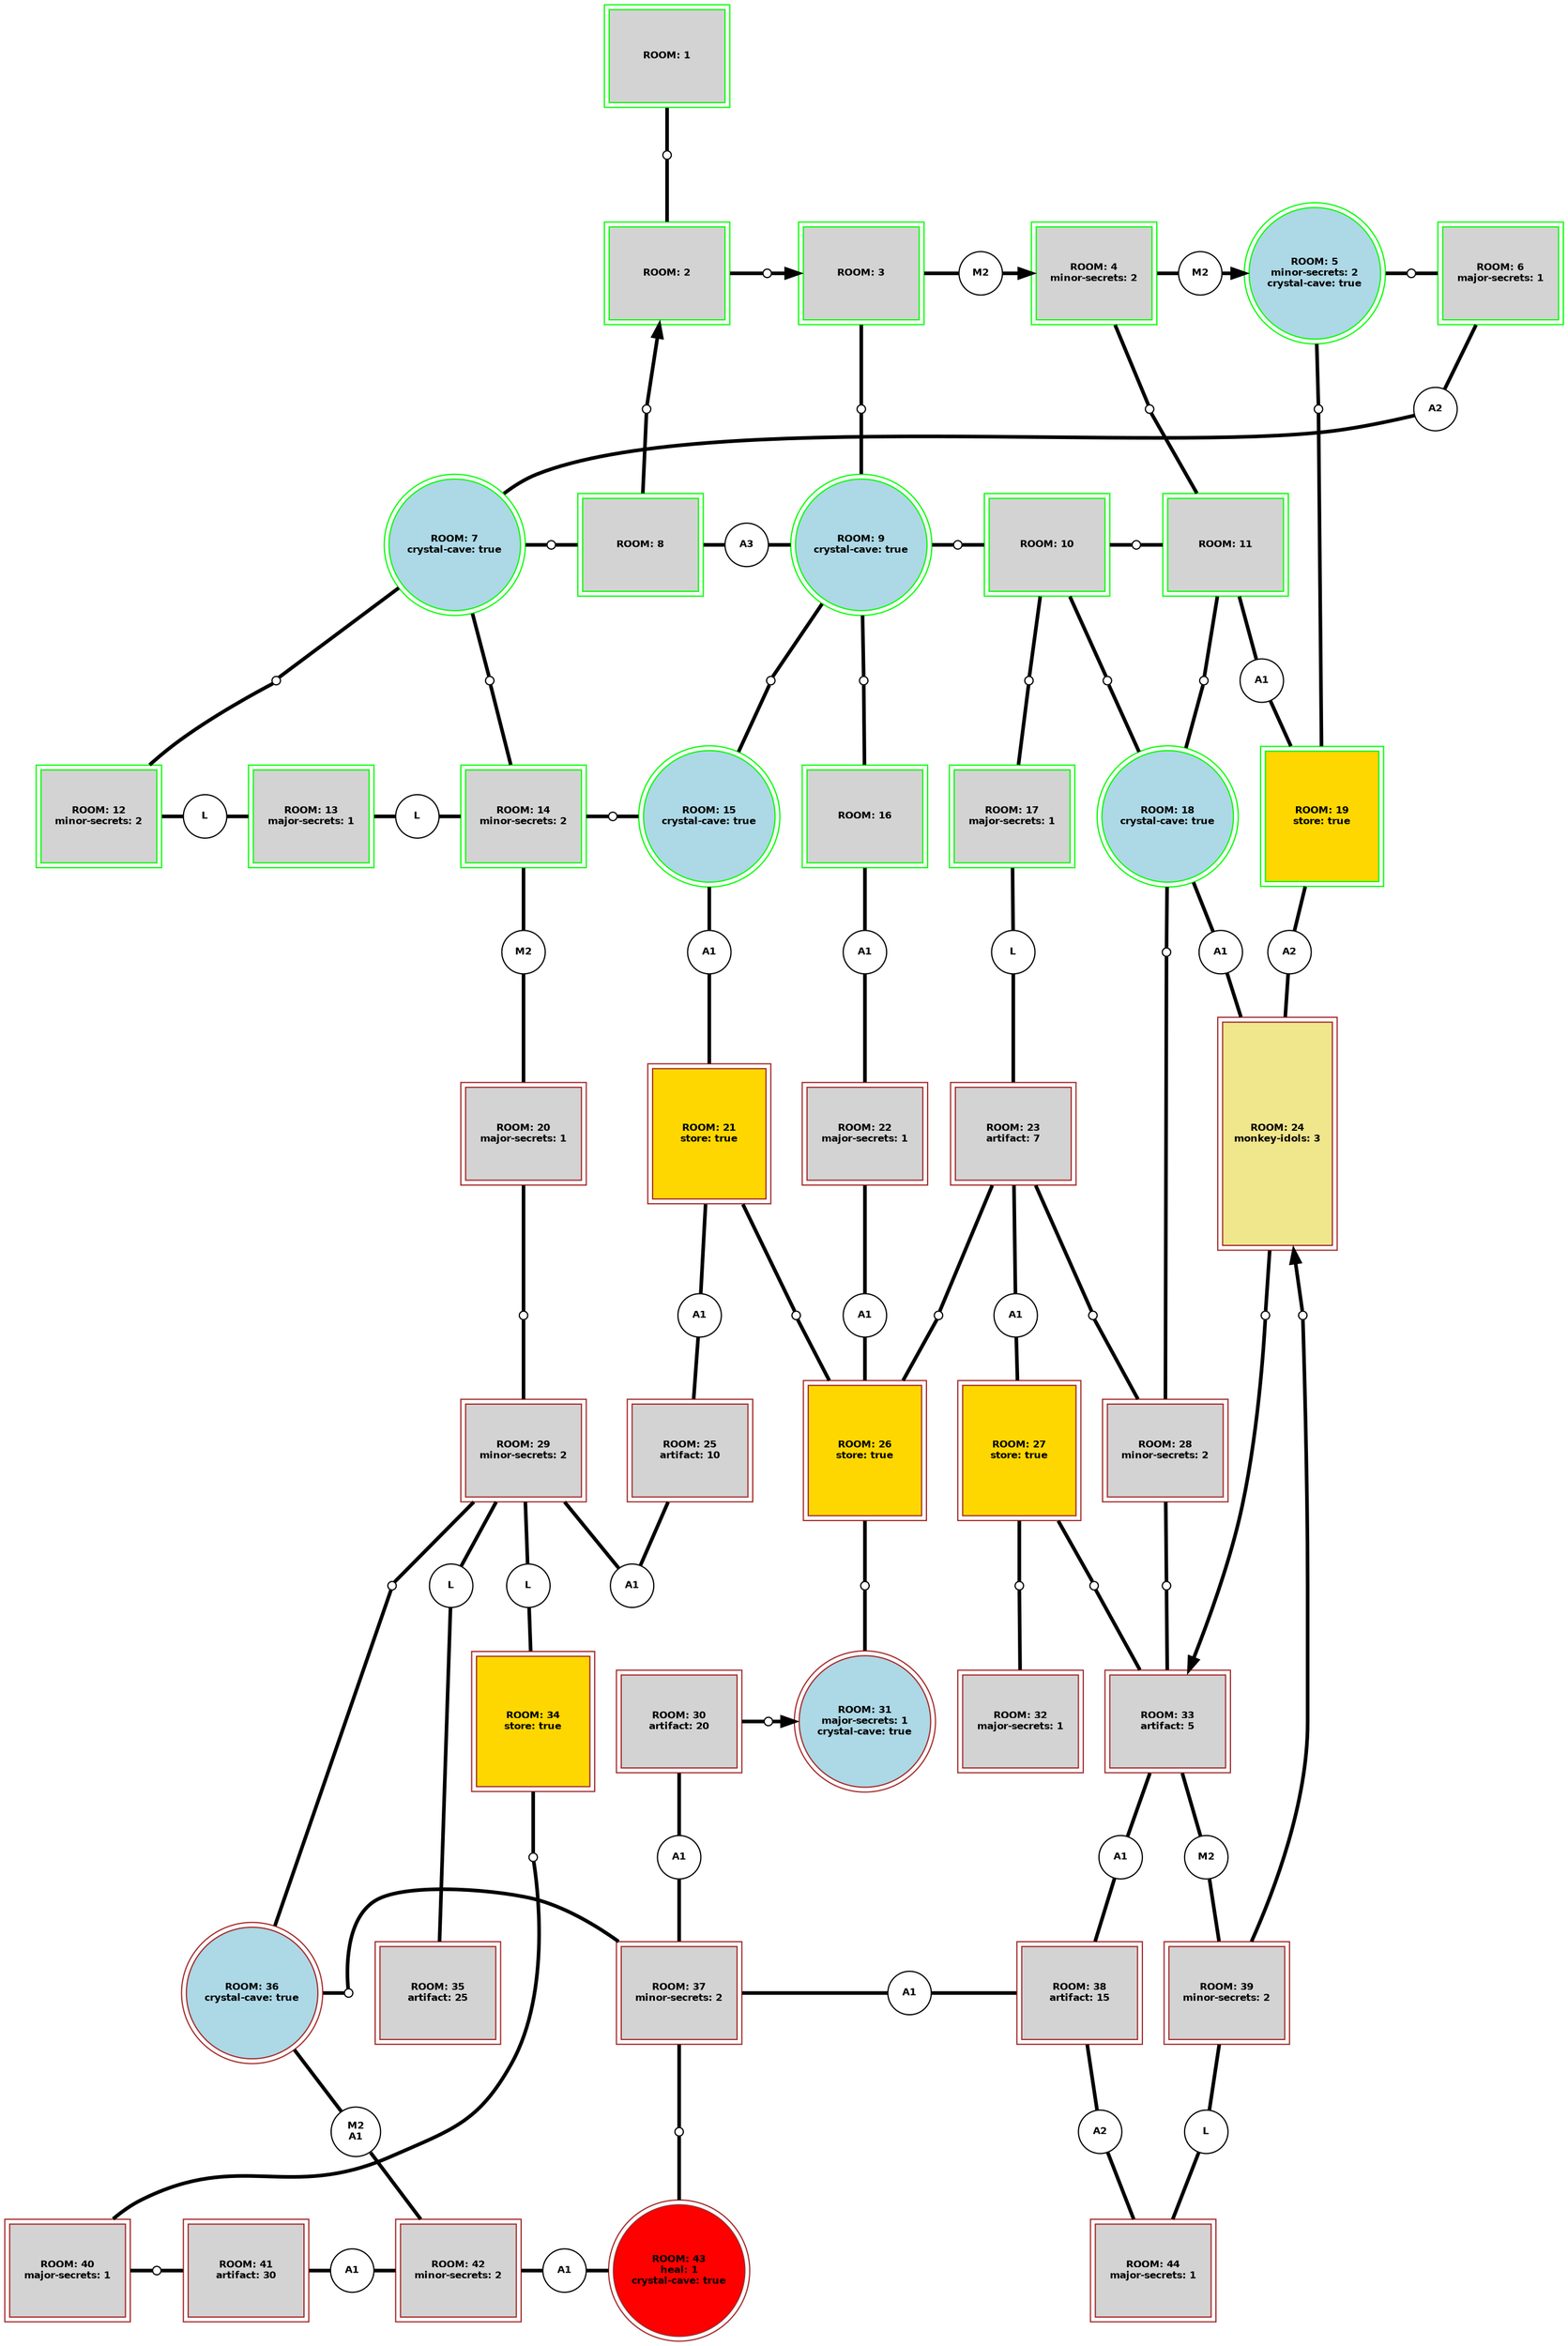 digraph G {
	graph [bb="0,0,1222,1864",
		bgcolor=white,
		overlap=false,
		resolution=160
	];
	node [label="\N"];
	{
		graph [rank=same];
		1	[color=green,
			fillcolor=lightgrey,
			fontcolor=black,
			fontname="Helvetica-Bold",
			fontsize=8.0,
			height=1.0694,
			image=none,
			imagescale=true,
			label="ROOM: 1",
			peripheries=2,
			pos="518,1825.5",
			shape=box,
			style=filled,
			width=1.3333];
	}
	{
		graph [rank=same];
		"1-2"	[color=black,
			fillcolor=white,
			fontcolor=black,
			fontname="Helvetica-Bold",
			fontsize=8.0,
			height=0.097222,
			label="",
			pos="518,1747.5",
			shape=circle,
			style=filled,
			width=0.097222];
	}
	{
		graph [rank=same];
		2	[color=green,
			fillcolor=lightgrey,
			fontcolor=black,
			fontname="Helvetica-Bold",
			fontsize=8.0,
			height=1.0694,
			image=none,
			imagescale=true,
			label="ROOM: 2",
			peripheries=2,
			pos="518,1653.5",
			shape=box,
			style=filled,
			width=1.3333];
		"2-3"	[color=black,
			fillcolor=white,
			fontcolor=black,
			fontname="Helvetica-Bold",
			fontsize=8.0,
			height=0.097222,
			label="",
			pos="597,1653.5",
			shape=circle,
			style=filled,
			width=0.097222];
		3	[color=green,
			fillcolor=lightgrey,
			fontcolor=black,
			fontname="Helvetica-Bold",
			fontsize=8.0,
			height=1.0694,
			image=none,
			imagescale=true,
			label="ROOM: 3",
			peripheries=2,
			pos="671,1653.5",
			shape=box,
			style=filled,
			width=1.3333];
		"3-4"	[color=black,
			fillcolor=white,
			fontcolor=black,
			fontname="Helvetica-Bold",
			fontsize=8.0,
			height=0.5,
			label=M2,
			pos="764,1653.5",
			shape=circle,
			style=filled,
			width=0.5];
		4	[color=green,
			fillcolor=lightgrey,
			fontcolor=black,
			fontname="Helvetica-Bold",
			fontsize=8.0,
			height=1.0694,
			image=none,
			imagescale=true,
			label="ROOM: 4\nminor-secrets: 2",
			peripheries=2,
			pos="853,1653.5",
			shape=box,
			style=filled,
			width=1.3333];
		"4-5"	[color=black,
			fillcolor=white,
			fontcolor=black,
			fontname="Helvetica-Bold",
			fontsize=8.0,
			height=0.5,
			label=M2,
			pos="937,1653.5",
			shape=circle,
			style=filled,
			width=0.5];
		5	[color=green,
			fillcolor=lightblue,
			fontcolor=black,
			fontname="Helvetica-Bold",
			fontsize=8.0,
			height=1.5139,
			image=none,
			imagescale=true,
			label="ROOM: 5\nminor-secrets: 2\ncrystal-cave: true",
			peripheries=2,
			pos="1028,1653.5",
			shape=circle,
			style=filled,
			width=1.5139];
		"5-6"	[color=black,
			fillcolor=white,
			fontcolor=black,
			fontname="Helvetica-Bold",
			fontsize=8.0,
			height=0.097222,
			label="",
			pos="1104,1653.5",
			shape=circle,
			style=filled,
			width=0.097222];
		6	[color=green,
			fillcolor=lightgrey,
			fontcolor=black,
			fontname="Helvetica-Bold",
			fontsize=8.0,
			height=1.0694,
			image=none,
			imagescale=true,
			label="ROOM: 6\nmajor-secrets: 1",
			peripheries=2,
			pos="1174,1653.5",
			shape=box,
			style=filled,
			width=1.3333];
	}
	{
		graph [rank=same];
		"8-2"	[color=black,
			fillcolor=white,
			fontcolor=black,
			fontname="Helvetica-Bold",
			fontsize=8.0,
			height=0.097222,
			label="",
			pos="501,1545",
			shape=circle,
			style=filled,
			width=0.097222];
		"3-9"	[color=black,
			fillcolor=white,
			fontcolor=black,
			fontname="Helvetica-Bold",
			fontsize=8.0,
			height=0.097222,
			label="",
			pos="671,1545",
			shape=circle,
			style=filled,
			width=0.097222];
		"4-11"	[color=black,
			fillcolor=white,
			fontcolor=black,
			fontname="Helvetica-Bold",
			fontsize=8.0,
			height=0.097222,
			label="",
			pos="898,1545",
			shape=circle,
			style=filled,
			width=0.097222];
		"5-19"	[color=black,
			fillcolor=white,
			fontcolor=black,
			fontname="Helvetica-Bold",
			fontsize=8.0,
			height=0.097222,
			label="",
			pos="1030,1545",
			shape=circle,
			style=filled,
			width=0.097222];
		"6-7"	[color=black,
			fillcolor=white,
			fontcolor=black,
			fontname="Helvetica-Bold",
			fontsize=8.0,
			height=0.5,
			label=A2,
			pos="1123,1545",
			shape=circle,
			style=filled,
			width=0.5];
	}
	{
		graph [rank=same];
		7	[color=green,
			fillcolor=lightblue,
			fontcolor=black,
			fontname="Helvetica-Bold",
			fontsize=8.0,
			height=1.5139,
			image=none,
			imagescale=true,
			label="ROOM: 7\ncrystal-cave: true",
			peripheries=2,
			pos="350,1436.5",
			shape=circle,
			style=filled,
			width=1.5139];
		"7-8"	[color=black,
			fillcolor=white,
			fontcolor=black,
			fontname="Helvetica-Bold",
			fontsize=8.0,
			height=0.097222,
			label="",
			pos="426,1436.5",
			shape=circle,
			style=filled,
			width=0.097222];
		8	[color=green,
			fillcolor=lightgrey,
			fontcolor=black,
			fontname="Helvetica-Bold",
			fontsize=8.0,
			height=1.0694,
			image=none,
			imagescale=true,
			label="ROOM: 8",
			peripheries=2,
			pos="496,1436.5",
			shape=box,
			style=filled,
			width=1.3333];
		"8-9"	[color=black,
			fillcolor=white,
			fontcolor=black,
			fontname="Helvetica-Bold",
			fontsize=8.0,
			height=0.5,
			label=A3,
			pos="580,1436.5",
			shape=circle,
			style=filled,
			width=0.5];
		9	[color=green,
			fillcolor=lightblue,
			fontcolor=black,
			fontname="Helvetica-Bold",
			fontsize=8.0,
			height=1.5139,
			image=none,
			imagescale=true,
			label="ROOM: 9\ncrystal-cave: true",
			peripheries=2,
			pos="671,1436.5",
			shape=circle,
			style=filled,
			width=1.5139];
		"9-10"	[color=black,
			fillcolor=white,
			fontcolor=black,
			fontname="Helvetica-Bold",
			fontsize=8.0,
			height=0.097222,
			label="",
			pos="747,1436.5",
			shape=circle,
			style=filled,
			width=0.097222];
		10	[color=green,
			fillcolor=lightgrey,
			fontcolor=black,
			fontname="Helvetica-Bold",
			fontsize=8.0,
			height=1.0694,
			image=none,
			imagescale=true,
			label="ROOM: 10",
			peripheries=2,
			pos="817,1436.5",
			shape=box,
			style=filled,
			width=1.3333];
		"10-11"	[color=black,
			fillcolor=white,
			fontcolor=black,
			fontname="Helvetica-Bold",
			fontsize=8.0,
			height=0.097222,
			label="",
			pos="887,1436.5",
			shape=circle,
			style=filled,
			width=0.097222];
		11	[color=green,
			fillcolor=lightgrey,
			fontcolor=black,
			fontname="Helvetica-Bold",
			fontsize=8.0,
			height=1.0694,
			image=none,
			imagescale=true,
			label="ROOM: 11",
			peripheries=2,
			pos="957,1436.5",
			shape=box,
			style=filled,
			width=1.3333];
	}
	{
		graph [rank=same];
		"7-12"	[color=black,
			fillcolor=white,
			fontcolor=black,
			fontname="Helvetica-Bold",
			fontsize=8.0,
			height=0.097222,
			label="",
			pos="213,1328",
			shape=circle,
			style=filled,
			width=0.097222];
		"7-14"	[color=black,
			fillcolor=white,
			fontcolor=black,
			fontname="Helvetica-Bold",
			fontsize=8.0,
			height=0.097222,
			label="",
			pos="392,1328",
			shape=circle,
			style=filled,
			width=0.097222];
		"9-15"	[color=black,
			fillcolor=white,
			fontcolor=black,
			fontname="Helvetica-Bold",
			fontsize=8.0,
			height=0.097222,
			label="",
			pos="602,1328",
			shape=circle,
			style=filled,
			width=0.097222];
		"9-16"	[color=black,
			fillcolor=white,
			fontcolor=black,
			fontname="Helvetica-Bold",
			fontsize=8.0,
			height=0.097222,
			label="",
			pos="674,1328",
			shape=circle,
			style=filled,
			width=0.097222];
		"10-17"	[color=black,
			fillcolor=white,
			fontcolor=black,
			fontname="Helvetica-Bold",
			fontsize=8.0,
			height=0.097222,
			label="",
			pos="804,1328",
			shape=circle,
			style=filled,
			width=0.097222];
		"10-18"	[color=black,
			fillcolor=white,
			fontcolor=black,
			fontname="Helvetica-Bold",
			fontsize=8.0,
			height=0.097222,
			label="",
			pos="865,1328",
			shape=circle,
			style=filled,
			width=0.097222];
		"11-18"	[color=black,
			fillcolor=white,
			fontcolor=black,
			fontname="Helvetica-Bold",
			fontsize=8.0,
			height=0.097222,
			label="",
			pos="941,1328",
			shape=circle,
			style=filled,
			width=0.097222];
		"11-19"	[color=black,
			fillcolor=white,
			fontcolor=black,
			fontname="Helvetica-Bold",
			fontsize=8.0,
			height=0.5,
			label=A1,
			pos="985,1328",
			shape=circle,
			style=filled,
			width=0.5];
	}
	{
		graph [rank=same];
		12	[color=green,
			fillcolor=lightgrey,
			fontcolor=black,
			fontname="Helvetica-Bold",
			fontsize=8.0,
			height=1.0694,
			image=none,
			imagescale=true,
			label="ROOM: 12\nminor-secrets: 2",
			peripheries=2,
			pos="74,1219.5",
			shape=box,
			style=filled,
			width=1.3333];
		"12-13"	[color=black,
			fillcolor=white,
			fontcolor=black,
			fontname="Helvetica-Bold",
			fontsize=8.0,
			height=0.5,
			label=L,
			pos="158,1219.5",
			shape=circle,
			style=filled,
			width=0.5];
		13	[color=green,
			fillcolor=lightgrey,
			fontcolor=black,
			fontname="Helvetica-Bold",
			fontsize=8.0,
			height=1.0694,
			image=none,
			imagescale=true,
			label="ROOM: 13\nmajor-secrets: 1",
			peripheries=2,
			pos="242,1219.5",
			shape=box,
			style=filled,
			width=1.3333];
		"13-14"	[color=black,
			fillcolor=white,
			fontcolor=black,
			fontname="Helvetica-Bold",
			fontsize=8.0,
			height=0.5,
			label=L,
			pos="326,1219.5",
			shape=circle,
			style=filled,
			width=0.5];
		14	[color=green,
			fillcolor=lightgrey,
			fontcolor=black,
			fontname="Helvetica-Bold",
			fontsize=8.0,
			height=1.0694,
			image=none,
			imagescale=true,
			label="ROOM: 14\nminor-secrets: 2",
			peripheries=2,
			pos="410,1219.5",
			shape=box,
			style=filled,
			width=1.3333];
		"14-15"	[color=black,
			fillcolor=white,
			fontcolor=black,
			fontname="Helvetica-Bold",
			fontsize=8.0,
			height=0.097222,
			label="",
			pos="480,1219.5",
			shape=circle,
			style=filled,
			width=0.097222];
		15	[color=green,
			fillcolor=lightblue,
			fontcolor=black,
			fontname="Helvetica-Bold",
			fontsize=8.0,
			height=1.5139,
			image=none,
			imagescale=true,
			label="ROOM: 15\ncrystal-cave: true",
			peripheries=2,
			pos="556,1219.5",
			shape=circle,
			style=filled,
			width=1.5139];
		16	[color=green,
			fillcolor=lightgrey,
			fontcolor=black,
			fontname="Helvetica-Bold",
			fontsize=8.0,
			height=1.0694,
			image=none,
			imagescale=true,
			label="ROOM: 16",
			peripheries=2,
			pos="677,1219.5",
			shape=box,
			style=filled,
			width=1.3333];
	}
	{
		graph [rank=same];
		"14-20"	[color=black,
			fillcolor=white,
			fontcolor=black,
			fontname="Helvetica-Bold",
			fontsize=8.0,
			height=0.5,
			label=M2,
			pos="410,1111",
			shape=circle,
			style=filled,
			width=0.5];
		"15-21"	[color=black,
			fillcolor=white,
			fontcolor=black,
			fontname="Helvetica-Bold",
			fontsize=8.0,
			height=0.5,
			label=A1,
			pos="556,1111",
			shape=circle,
			style=filled,
			width=0.5];
		"16-22"	[color=black,
			fillcolor=white,
			fontcolor=black,
			fontname="Helvetica-Bold",
			fontsize=8.0,
			height=0.5,
			label=A1,
			pos="677,1111",
			shape=circle,
			style=filled,
			width=0.5];
	}
	{
		graph [rank=same];
		17	[color=green,
			fillcolor=lightgrey,
			fontcolor=black,
			fontname="Helvetica-Bold",
			fontsize=8.0,
			height=1.0694,
			image=none,
			imagescale=true,
			label="ROOM: 17\nmajor-secrets: 1",
			peripheries=2,
			pos="792,1219.5",
			shape=box,
			style=filled,
			width=1.3333];
		18	[color=green,
			fillcolor=lightblue,
			fontcolor=black,
			fontname="Helvetica-Bold",
			fontsize=8.0,
			height=1.5139,
			image=none,
			imagescale=true,
			label="ROOM: 18\ncrystal-cave: true",
			peripheries=2,
			pos="913,1219.5",
			shape=circle,
			style=filled,
			width=1.5139];
		19	[color=green,
			fillcolor=gold,
			fontcolor=black,
			fontname="Helvetica-Bold",
			fontsize=8.0,
			height=1.5,
			image=none,
			imagescale=true,
			label="ROOM: 19\nstore: true",
			peripheries=2,
			pos="1033,1219.5",
			shape=box,
			style=filled,
			width=1.3056];
	}
	{
		graph [rank=same];
		"17-23"	[color=black,
			fillcolor=white,
			fontcolor=black,
			fontname="Helvetica-Bold",
			fontsize=8.0,
			height=0.5,
			label=L,
			pos="793,1111",
			shape=circle,
			style=filled,
			width=0.5];
		"18-24"	[color=black,
			fillcolor=white,
			fontcolor=black,
			fontname="Helvetica-Bold",
			fontsize=8.0,
			height=0.5,
			label=A1,
			pos="955,1111",
			shape=circle,
			style=filled,
			width=0.5];
		"18-28"	[color=black,
			fillcolor=white,
			fontcolor=black,
			fontname="Helvetica-Bold",
			fontsize=8.0,
			height=0.097222,
			label="",
			pos="912,1111",
			shape=circle,
			style=filled,
			width=0.097222];
		"19-24"	[color=black,
			fillcolor=white,
			fontcolor=black,
			fontname="Helvetica-Bold",
			fontsize=8.0,
			height=0.5,
			label=A2,
			pos="1011,1111",
			shape=circle,
			style=filled,
			width=0.5];
	}
	{
		graph [rank=same];
		20	[color=brown,
			fillcolor=lightgrey,
			fontcolor=black,
			fontname="Helvetica-Bold",
			fontsize=8.0,
			height=1.0694,
			image=none,
			imagescale=true,
			label="ROOM: 20\nmajor-secrets: 1",
			peripheries=2,
			pos="410,964.51",
			shape=box,
			style=filled,
			width=1.3333];
		21	[color=brown,
			fillcolor=gold,
			fontcolor=black,
			fontname="Helvetica-Bold",
			fontsize=8.0,
			height=1.5,
			image=none,
			imagescale=true,
			label="ROOM: 21\nstore: true",
			peripheries=2,
			pos="556,964.51",
			shape=box,
			style=filled,
			width=1.3056];
		22	[color=brown,
			fillcolor=lightgrey,
			fontcolor=black,
			fontname="Helvetica-Bold",
			fontsize=8.0,
			height=1.0694,
			image=none,
			imagescale=true,
			label="ROOM: 22\nmajor-secrets: 1",
			peripheries=2,
			pos="677,964.51",
			shape=box,
			style=filled,
			width=1.3333];
		23	[color=brown,
			fillcolor=lightgrey,
			fontcolor=black,
			fontname="Helvetica-Bold",
			fontsize=8.0,
			height=1.0694,
			image=none,
			imagescale=true,
			label="ROOM: 23\nartifact: 7",
			peripheries=2,
			pos="794,964.51",
			shape=box,
			style=filled,
			width=1.3333];
		24	[color=brown,
			fillcolor=khaki,
			fontcolor=black,
			fontname="Helvetica-Bold",
			fontsize=8.0,
			height=2.5694,
			image=none,
			imagescale=true,
			label="ROOM: 24\nmonkey-idols: 3",
			peripheries=2,
			pos="1000,964.51",
			shape=box,
			style=filled,
			width=1.2639];
	}
	{
		graph [rank=same];
		"20-29"	[color=black,
			fillcolor=white,
			fontcolor=black,
			fontname="Helvetica-Bold",
			fontsize=8.0,
			height=0.097222,
			label="",
			pos="410,818.01",
			shape=circle,
			style=filled,
			width=0.097222];
		"21-25"	[color=black,
			fillcolor=white,
			fontcolor=black,
			fontname="Helvetica-Bold",
			fontsize=8.0,
			height=0.5,
			label=A1,
			pos="548,818.01",
			shape=circle,
			style=filled,
			width=0.5];
		"21-26"	[color=black,
			fillcolor=white,
			fontcolor=black,
			fontname="Helvetica-Bold",
			fontsize=8.0,
			height=0.097222,
			label="",
			pos="624,818.01",
			shape=circle,
			style=filled,
			width=0.097222];
		"22-26"	[color=black,
			fillcolor=white,
			fontcolor=black,
			fontname="Helvetica-Bold",
			fontsize=8.0,
			height=0.5,
			label=A1,
			pos="677,818.01",
			shape=circle,
			style=filled,
			width=0.5];
		"23-26"	[color=black,
			fillcolor=white,
			fontcolor=black,
			fontname="Helvetica-Bold",
			fontsize=8.0,
			height=0.097222,
			label="",
			pos="738,818.01",
			shape=circle,
			style=filled,
			width=0.097222];
		"23-27"	[color=black,
			fillcolor=white,
			fontcolor=black,
			fontname="Helvetica-Bold",
			fontsize=8.0,
			height=0.5,
			label=A1,
			pos="796,818.01",
			shape=circle,
			style=filled,
			width=0.5];
		"23-28"	[color=black,
			fillcolor=white,
			fontcolor=black,
			fontname="Helvetica-Bold",
			fontsize=8.0,
			height=0.097222,
			label="",
			pos="859,818.01",
			shape=circle,
			style=filled,
			width=0.097222];
		"24-33"	[color=black,
			fillcolor=white,
			fontcolor=black,
			fontname="Helvetica-Bold",
			fontsize=8.0,
			height=0.097222,
			label="",
			pos="989,818.01",
			shape=circle,
			style=filled,
			width=0.097222];
		"39-24"	[color=black,
			fillcolor=white,
			fontcolor=black,
			fontname="Helvetica-Bold",
			fontsize=8.0,
			height=0.097222,
			label="",
			pos="1020,818.01",
			shape=circle,
			style=filled,
			width=0.097222];
	}
	{
		graph [rank=same];
		25	[color=brown,
			fillcolor=lightgrey,
			fontcolor=black,
			fontname="Helvetica-Bold",
			fontsize=8.0,
			height=1.0694,
			image=none,
			imagescale=true,
			label="ROOM: 25\nartifact: 10",
			peripheries=2,
			pos="532,710.01",
			shape=box,
			style=filled,
			width=1.3333];
		26	[color=brown,
			fillcolor=gold,
			fontcolor=black,
			fontname="Helvetica-Bold",
			fontsize=8.0,
			height=1.5,
			image=none,
			imagescale=true,
			label="ROOM: 26\nstore: true",
			peripheries=2,
			pos="677,710.01",
			shape=box,
			style=filled,
			width=1.3056];
		27	[color=brown,
			fillcolor=gold,
			fontcolor=black,
			fontname="Helvetica-Bold",
			fontsize=8.0,
			height=1.5,
			image=none,
			imagescale=true,
			label="ROOM: 27\nstore: true",
			peripheries=2,
			pos="797,710.01",
			shape=box,
			style=filled,
			width=1.3056];
		28	[color=brown,
			fillcolor=lightgrey,
			fontcolor=black,
			fontname="Helvetica-Bold",
			fontsize=8.0,
			height=1.0694,
			image=none,
			imagescale=true,
			label="ROOM: 28\nminor-secrets: 2",
			peripheries=2,
			pos="910,710.01",
			shape=box,
			style=filled,
			width=1.3333];
		29	[color=brown,
			fillcolor=lightgrey,
			fontcolor=black,
			fontname="Helvetica-Bold",
			fontsize=8.0,
			height=1.0694,
			image=none,
			imagescale=true,
			label="ROOM: 29\nminor-secrets: 2",
			peripheries=2,
			pos="410,710.01",
			shape=box,
			style=filled,
			width=1.3333];
	}
	{
		graph [rank=same];
		"26-31"	[color=black,
			fillcolor=white,
			fontcolor=black,
			fontname="Helvetica-Bold",
			fontsize=8.0,
			height=0.097222,
			label="",
			pos="677,602.01",
			shape=circle,
			style=filled,
			width=0.097222];
		"27-32"	[color=black,
			fillcolor=white,
			fontcolor=black,
			fontname="Helvetica-Bold",
			fontsize=8.0,
			height=0.097222,
			label="",
			pos="797,602.01",
			shape=circle,
			style=filled,
			width=0.097222];
		"27-33"	[color=black,
			fillcolor=white,
			fontcolor=black,
			fontname="Helvetica-Bold",
			fontsize=8.0,
			height=0.097222,
			label="",
			pos="853,602.01",
			shape=circle,
			style=filled,
			width=0.097222];
		"28-33"	[color=black,
			fillcolor=white,
			fontcolor=black,
			fontname="Helvetica-Bold",
			fontsize=8.0,
			height=0.097222,
			label="",
			pos="911,602.01",
			shape=circle,
			style=filled,
			width=0.097222];
		"29-34"	[color=black,
			fillcolor=white,
			fontcolor=black,
			fontname="Helvetica-Bold",
			fontsize=8.0,
			height=0.5,
			label=L,
			pos="414,602.01",
			shape=circle,
			style=filled,
			width=0.5];
		"29-35"	[color=black,
			fillcolor=white,
			fontcolor=black,
			fontname="Helvetica-Bold",
			fontsize=8.0,
			height=0.5,
			label=L,
			pos="352,602.01",
			shape=circle,
			style=filled,
			width=0.5];
		"29-36"	[color=black,
			fillcolor=white,
			fontcolor=black,
			fontname="Helvetica-Bold",
			fontsize=8.0,
			height=0.097222,
			label="",
			pos="278,602.01",
			shape=circle,
			style=filled,
			width=0.097222];
	}
	{
		graph [rank=same];
		30	[color=brown,
			fillcolor=lightgrey,
			fontcolor=black,
			fontname="Helvetica-Bold",
			fontsize=8.0,
			height=1.0694,
			image=none,
			imagescale=true,
			label="ROOM: 30\nartifact: 20",
			peripheries=2,
			pos="531,493.51",
			shape=box,
			style=filled,
			width=1.3333];
		"30-31"	[color=black,
			fillcolor=white,
			fontcolor=black,
			fontname="Helvetica-Bold",
			fontsize=8.0,
			height=0.097222,
			label="",
			pos="601,493.51",
			shape=circle,
			style=filled,
			width=0.097222];
		31	[color=brown,
			fillcolor=lightblue,
			fontcolor=black,
			fontname="Helvetica-Bold",
			fontsize=8.0,
			height=1.5139,
			image=none,
			imagescale=true,
			label="ROOM: 31\nmajor-secrets: 1\ncrystal-cave: true",
			peripheries=2,
			pos="677,493.51",
			shape=circle,
			style=filled,
			width=1.5139];
		32	[color=brown,
			fillcolor=lightgrey,
			fontcolor=black,
			fontname="Helvetica-Bold",
			fontsize=8.0,
			height=1.0694,
			image=none,
			imagescale=true,
			label="ROOM: 32\nmajor-secrets: 1",
			peripheries=2,
			pos="798,493.51",
			shape=box,
			style=filled,
			width=1.3333];
		33	[color=brown,
			fillcolor=lightgrey,
			fontcolor=black,
			fontname="Helvetica-Bold",
			fontsize=8.0,
			height=1.0694,
			image=none,
			imagescale=true,
			label="ROOM: 33\nartifact: 5",
			peripheries=2,
			pos="912,493.51",
			shape=box,
			style=filled,
			width=1.3333];
		34	[color=brown,
			fillcolor=gold,
			fontcolor=black,
			fontname="Helvetica-Bold",
			fontsize=8.0,
			height=1.5,
			image=none,
			imagescale=true,
			label="ROOM: 34\nstore: true",
			peripheries=2,
			pos="418,493.51",
			shape=box,
			style=filled,
			width=1.3056];
	}
	{
		graph [rank=same];
		"30-37"	[color=black,
			fillcolor=white,
			fontcolor=black,
			fontname="Helvetica-Bold",
			fontsize=8.0,
			height=0.5,
			label=A1,
			pos="531,385.01",
			shape=circle,
			style=filled,
			width=0.5];
		"33-38"	[color=black,
			fillcolor=white,
			fontcolor=black,
			fontname="Helvetica-Bold",
			fontsize=8.0,
			height=0.5,
			label=A1,
			pos="876,385.01",
			shape=circle,
			style=filled,
			width=0.5];
		"33-39"	[color=black,
			fillcolor=white,
			fontcolor=black,
			fontname="Helvetica-Bold",
			fontsize=8.0,
			height=0.5,
			label=M2,
			pos="945,385.01",
			shape=circle,
			style=filled,
			width=0.5];
		"34-40"	[color=black,
			fillcolor=white,
			fontcolor=black,
			fontname="Helvetica-Bold",
			fontsize=8.0,
			height=0.097222,
			label="",
			pos="419,385.01",
			shape=circle,
			style=filled,
			width=0.097222];
	}
	{
		graph [rank=same];
		35	[color=brown,
			fillcolor=lightgrey,
			fontcolor=black,
			fontname="Helvetica-Bold",
			fontsize=8.0,
			height=1.0694,
			image=none,
			imagescale=true,
			label="ROOM: 35\nartifact: 25",
			peripheries=2,
			pos="343,276.51",
			shape=box,
			style=filled,
			width=1.3333];
		36	[color=brown,
			fillcolor=lightblue,
			fontcolor=black,
			fontname="Helvetica-Bold",
			fontsize=8.0,
			height=1.5139,
			image=none,
			imagescale=true,
			label="ROOM: 36\ncrystal-cave: true",
			peripheries=2,
			pos="197,276.51",
			shape=circle,
			style=filled,
			width=1.5139];
		"36-37"	[color=black,
			fillcolor=white,
			fontcolor=black,
			fontname="Helvetica-Bold",
			fontsize=8.0,
			height=0.097222,
			label="",
			pos="273,276.51",
			shape=circle,
			style=filled,
			width=0.097222];
		37	[color=brown,
			fillcolor=lightgrey,
			fontcolor=black,
			fontname="Helvetica-Bold",
			fontsize=8.0,
			height=1.0694,
			image=none,
			imagescale=true,
			label="ROOM: 37\nminor-secrets: 2",
			peripheries=2,
			pos="531,276.51",
			shape=box,
			style=filled,
			width=1.3333];
		"37-38"	[color=black,
			fillcolor=white,
			fontcolor=black,
			fontname="Helvetica-Bold",
			fontsize=8.0,
			height=0.5,
			label=A1,
			pos="728,276.51",
			shape=circle,
			style=filled,
			width=0.5];
		38	[color=brown,
			fillcolor=lightgrey,
			fontcolor=black,
			fontname="Helvetica-Bold",
			fontsize=8.0,
			height=1.0694,
			image=none,
			imagescale=true,
			label="ROOM: 38\nartifact: 15",
			peripheries=2,
			pos="861,276.51",
			shape=box,
			style=filled,
			width=1.3333];
		39	[color=brown,
			fillcolor=lightgrey,
			fontcolor=black,
			fontname="Helvetica-Bold",
			fontsize=8.0,
			height=1.0694,
			image=none,
			imagescale=true,
			label="ROOM: 39\nminor-secrets: 2",
			peripheries=2,
			pos="975,276.51",
			shape=box,
			style=filled,
			width=1.3333];
	}
	{
		graph [rank=same];
		"36-42"	[color=black,
			fillcolor=white,
			fontcolor=black,
			fontname="Helvetica-Bold",
			fontsize=8.0,
			height=0.56961,
			label="M2\nA1",
			pos="277,165.51",
			shape=circle,
			style=filled,
			width=0.56961];
		"37-43"	[color=black,
			fillcolor=white,
			fontcolor=black,
			fontname="Helvetica-Bold",
			fontsize=8.0,
			height=0.097222,
			label="",
			pos="531,165.51",
			shape=circle,
			style=filled,
			width=0.097222];
		"38-44"	[color=black,
			fillcolor=white,
			fontcolor=black,
			fontname="Helvetica-Bold",
			fontsize=8.0,
			height=0.5,
			label=A2,
			pos="876,165.51",
			shape=circle,
			style=filled,
			width=0.5];
		"39-44"	[color=black,
			fillcolor=white,
			fontcolor=black,
			fontname="Helvetica-Bold",
			fontsize=8.0,
			height=0.5,
			label=L,
			pos="960,165.51",
			shape=circle,
			style=filled,
			width=0.5];
	}
	{
		graph [rank=same];
		40	[color=brown,
			fillcolor=lightgrey,
			fontcolor=black,
			fontname="Helvetica-Bold",
			fontsize=8.0,
			height=1.0694,
			image=none,
			imagescale=true,
			label="ROOM: 40\nmajor-secrets: 1",
			peripheries=2,
			pos="48,54.5",
			shape=box,
			style=filled,
			width=1.3333];
		"40-41"	[color=black,
			fillcolor=white,
			fontcolor=black,
			fontname="Helvetica-Bold",
			fontsize=8.0,
			height=0.097222,
			label="",
			pos="118,54.5",
			shape=circle,
			style=filled,
			width=0.097222];
		41	[color=brown,
			fillcolor=lightgrey,
			fontcolor=black,
			fontname="Helvetica-Bold",
			fontsize=8.0,
			height=1.0694,
			image=none,
			imagescale=true,
			label="ROOM: 41\nartifact: 30",
			peripheries=2,
			pos="188,54.5",
			shape=box,
			style=filled,
			width=1.3333];
		"41-42"	[color=black,
			fillcolor=white,
			fontcolor=black,
			fontname="Helvetica-Bold",
			fontsize=8.0,
			height=0.5,
			label=A1,
			pos="272,54.5",
			shape=circle,
			style=filled,
			width=0.5];
		42	[color=brown,
			fillcolor=lightgrey,
			fontcolor=black,
			fontname="Helvetica-Bold",
			fontsize=8.0,
			height=1.0694,
			image=none,
			imagescale=true,
			label="ROOM: 42\nminor-secrets: 2",
			peripheries=2,
			pos="356,54.5",
			shape=box,
			style=filled,
			width=1.3333];
		"42-43"	[color=black,
			fillcolor=white,
			fontcolor=black,
			fontname="Helvetica-Bold",
			fontsize=8.0,
			height=0.5,
			label=A1,
			pos="440,54.5",
			shape=circle,
			style=filled,
			width=0.5];
		43	[color=brown,
			fillcolor=red,
			fontcolor=black,
			fontname="Helvetica-Bold",
			fontsize=8.0,
			height=1.5139,
			image=none,
			imagescale=true,
			label="ROOM: 43\nheal: 1\ncrystal-cave: true",
			peripheries=2,
			pos="531,54.5",
			shape=circle,
			style=filled,
			width=1.5139];
		44	[color=brown,
			fillcolor=lightgrey,
			fontcolor=black,
			fontname="Helvetica-Bold",
			fontsize=8.0,
			height=1.0694,
			image=none,
			imagescale=true,
			label="ROOM: 44\nmajor-secrets: 1",
			peripheries=2,
			pos="918,54.5",
			shape=box,
			style=filled,
			width=1.3333];
	}
	{
		graph [rank=same];
	}
	1 -> "1-2"	[color=black,
		dir=none,
		penwidth=3.0,
		pos="518,1787 518,1772 518,1756.9 518,1751.1"];
	"1-2" -> 2	[color=black,
		dir=none,
		penwidth=3.0,
		pos="518,1743.9 518,1736.1 518,1712.9 518,1692.1"];
	2 -> "2-3"	[color=black,
		dir=none,
		penwidth=3.0,
		pos="566.14,1653.5 575.14,1653.5 584.14,1653.5 593.14,1653.5"];
	2 -> "8-2"	[color=black,
		dir=back,
		penwidth=3.0,
		pos="s,512.01,1615 510.43,1605.1 506.68,1581.6 502.7,1556.6 501.42,1548.6"];
	"2-3" -> 3	[color=black,
		dir=forward,
		penwidth=3.0,
		pos="e,622.98,1653.5 600.76,1653.5 604.81,1653.5 608.86,1653.5 612.91,1653.5"];
	3 -> "3-4"	[color=black,
		dir=none,
		penwidth=3.0,
		pos="719.32,1653.5 728.16,1653.5 737,1653.5 745.85,1653.5"];
	3 -> "3-9"	[color=black,
		dir=none,
		penwidth=3.0,
		pos="671,1615 671,1589.1 671,1557.8 671,1548.6"];
	"3-4" -> 4	[color=black,
		dir=forward,
		penwidth=3.0,
		pos="e,804.8,1653.5 782.08,1653.5 786.22,1653.5 790.36,1653.5 794.5,1653.5"];
	4 -> "4-5"	[color=black,
		dir=none,
		penwidth=3.0,
		pos="901.23,1653.5 907.1,1653.5 912.97,1653.5 918.84,1653.5"];
	4 -> "4-11"	[color=black,
		dir=none,
		penwidth=3.0,
		pos="868.87,1615 879.8,1589.1 893.02,1557.8 896.89,1548.6"];
	"4-5" -> 5	[color=black,
		dir=forward,
		penwidth=3.0,
		pos="e,973.35,1653.5 955.13,1653.5 957.79,1653.5 960.44,1653.5 963.1,1653.5"];
	5 -> "5-6"	[color=black,
		dir=none,
		penwidth=3.0,
		pos="1082.6,1653.5 1088.5,1653.5 1094.4,1653.5 1100.3,1653.5"];
	5 -> "5-19"	[color=black,
		dir=none,
		penwidth=3.0,
		pos="1029,1599 1029.4,1577.4 1029.8,1555.9 1030,1548.6"];
	"5-6" -> 6	[color=black,
		dir=none,
		penwidth=3.0,
		pos="1107.6,1653.5 1113.7,1653.5 1119.8,1653.5 1126,1653.5"];
	6 -> "6-7"	[color=black,
		dir=none,
		penwidth=3.0,
		pos="1156,1615 1147.2,1596.6 1137.2,1575.6 1130.5,1561.6"];
	"8-2" -> 8	[color=black,
		dir=none,
		penwidth=3.0,
		pos="500.88,1541.4 500.45,1532.3 498.99,1501.1 497.77,1475.3"];
	"3-9" -> 9	[color=black,
		dir=none,
		penwidth=3.0,
		pos="671,1541.4 671,1534.1 671,1512.7 671,1491.2"];
	"4-11" -> 11	[color=black,
		dir=none,
		penwidth=3.0,
		pos="899.46,1541.4 904.52,1532.3 921.77,1501.1 936.08,1475.3"];
	"5-19" -> 19	[color=black,
		dir=none,
		penwidth=3.0,
		pos="1030,1541.2 1030.2,1518.2 1031.7,1358.9 1032.5,1273.8"];
	"6-7" -> 7	[color=black,
		dir=none,
		penwidth=3.0,
		pos="1105.7,1539.5 1089.5,1535.6 1064.8,1529.9 1043,1527 904.24,1508.4 544.19,1542.5 414,1491 404.84,1487.4 396.03,1481.9 388.04,1475.8"];
	7 -> "7-8"	[color=black,
		dir=none,
		penwidth=3.0,
		pos="404.62,1436.5 410.53,1436.5 416.43,1436.5 422.33,1436.5"];
	7 -> "7-12"	[color=black,
		dir=none,
		penwidth=3.0,
		pos="307.4,1402.4 272.21,1375 226.33,1339.4 215.41,1330.9"];
	7 -> "7-14"	[color=black,
		dir=none,
		penwidth=3.0,
		pos="369.77,1385.4 378.79,1362.5 388.12,1338.9 391.06,1331.4"];
	"7-8" -> 8	[color=black,
		dir=none,
		penwidth=3.0,
		pos="429.55,1436.5 435.7,1436.5 441.84,1436.5 447.98,1436.5"];
	8 -> "8-9"	[color=black,
		dir=none,
		penwidth=3.0,
		pos="544.23,1436.5 550.1,1436.5 555.97,1436.5 561.84,1436.5"];
	"8-9" -> 9	[color=black,
		dir=none,
		penwidth=3.0,
		pos="598.13,1436.5 604.2,1436.5 610.27,1436.5 616.35,1436.5"];
	9 -> "9-10"	[color=black,
		dir=none,
		penwidth=3.0,
		pos="725.62,1436.5 731.53,1436.5 737.43,1436.5 743.33,1436.5"];
	9 -> "9-15"	[color=black,
		dir=none,
		penwidth=3.0,
		pos="641.74,1390.3 625.87,1365.9 608.49,1339 603.45,1331.2"];
	9 -> "9-16"	[color=black,
		dir=none,
		penwidth=3.0,
		pos="672.51,1382 673.12,1360.4 673.72,1338.9 673.93,1331.6"];
	"9-10" -> 10	[color=black,
		dir=none,
		penwidth=3.0,
		pos="750.55,1436.5 756.7,1436.5 762.84,1436.5 768.98,1436.5"];
	10 -> "10-11"	[color=black,
		dir=none,
		penwidth=3.0,
		pos="865.12,1436.5 871.16,1436.5 877.2,1436.5 883.24,1436.5"];
	10 -> "10-17"	[color=black,
		dir=none,
		penwidth=3.0,
		pos="812.42,1398 809.26,1372.1 805.44,1340.8 804.32,1331.6"];
	10 -> "10-18"	[color=black,
		dir=none,
		penwidth=3.0,
		pos="833.92,1398 845.58,1372.1 859.69,1340.8 863.81,1331.6"];
	"10-11" -> 11	[color=black,
		dir=none,
		penwidth=3.0,
		pos="890.55,1436.5 896.7,1436.5 902.84,1436.5 908.98,1436.5"];
	11 -> "11-18"	[color=black,
		dir=none,
		penwidth=3.0,
		pos="951.36,1398 947.47,1372.1 942.77,1340.8 941.4,1331.6"];
	11 -> "11-19"	[color=black,
		dir=none,
		penwidth=3.0,
		pos="966.87,1398 971.56,1380.1 976.94,1359.7 980.61,1345.7"];
	"7-12" -> 12	[color=black,
		dir=none,
		penwidth=3.0,
		pos="210.33,1325.5 199.82,1319.6 160.37,1297 131,1274 124.69,1269.1 118.27,1263.6 112.11,1258"];
	"7-14" -> 14	[color=black,
		dir=none,
		penwidth=3.0,
		pos="392.44,1324.4 393.99,1315.3 399.25,1284.1 403.62,1258.3"];
	"9-15" -> 15	[color=black,
		dir=none,
		penwidth=3.0,
		pos="600.86,1324.4 597.5,1316.6 587.22,1292.8 577.35,1270"];
	"9-16" -> 16	[color=black,
		dir=none,
		penwidth=3.0,
		pos="674.07,1324.4 674.33,1315.3 675.21,1284.1 675.94,1258.3"];
	"10-17" -> 17	[color=black,
		dir=none,
		penwidth=3.0,
		pos="803.7,1324.4 802.67,1315.3 799.17,1284.1 796.26,1258.3"];
	"10-18" -> 18	[color=black,
		dir=none,
		penwidth=3.0,
		pos="866.19,1324.4 869.72,1316.5 880.59,1292.4 890.97,1269.4"];
	"11-18" -> 18	[color=black,
		dir=none,
		penwidth=3.0,
		pos="940.31,1324.4 938.34,1316.9 932.46,1294.5 926.67,1272.5"];
	"11-19" -> 19	[color=black,
		dir=none,
		penwidth=3.0,
		pos="992.08,1311.3 996.62,1301.2 1002.8,1287.5 1009,1273.8"];
	12 -> "12-13"	[color=black,
		dir=none,
		penwidth=3.0,
		pos="122.23,1219.5 128.1,1219.5 133.97,1219.5 139.84,1219.5"];
	"12-13" -> 13	[color=black,
		dir=none,
		penwidth=3.0,
		pos="176.05,1219.5 181.97,1219.5 187.9,1219.5 193.82,1219.5"];
	13 -> "13-14"	[color=black,
		dir=none,
		penwidth=3.0,
		pos="290.23,1219.5 296.1,1219.5 301.97,1219.5 307.84,1219.5"];
	"13-14" -> 14	[color=black,
		dir=none,
		penwidth=3.0,
		pos="344.05,1219.5 349.97,1219.5 355.9,1219.5 361.82,1219.5"];
	14 -> "14-15"	[color=black,
		dir=none,
		penwidth=3.0,
		pos="458.12,1219.5 464.16,1219.5 470.2,1219.5 476.24,1219.5"];
	14 -> "14-20"	[color=black,
		dir=none,
		penwidth=3.0,
		pos="410,1181 410,1163.4 410,1143.2 410,1129.3"];
	"14-15" -> 15	[color=black,
		dir=none,
		penwidth=3.0,
		pos="483.56,1219.5 489.5,1219.5 495.45,1219.5 501.39,1219.5"];
	15 -> "15-21"	[color=black,
		dir=none,
		penwidth=3.0,
		pos="556,1165 556,1152.1 556,1139.3 556,1129.5"];
	16 -> "16-22"	[color=black,
		dir=none,
		penwidth=3.0,
		pos="677,1181 677,1163.4 677,1143.2 677,1129.3"];
	"14-20" -> 20	[color=black,
		dir=none,
		penwidth=3.0,
		pos="410,1092.9 410,1070.9 410,1032.2 410,1003.2"];
	"15-21" -> 21	[color=black,
		dir=none,
		penwidth=3.0,
		pos="556,1092.9 556,1074.6 556,1044.8 556,1018.7"];
	"16-22" -> 22	[color=black,
		dir=none,
		penwidth=3.0,
		pos="677,1092.9 677,1070.9 677,1032.2 677,1003.2"];
	17 -> "17-23"	[color=black,
		dir=none,
		penwidth=3.0,
		pos="792.35,1181 792.52,1163.4 792.71,1143.2 792.84,1129.3"];
	18 -> "18-24"	[color=black,
		dir=none,
		penwidth=3.0,
		pos="932.77,1168.4 938.47,1153.9 944.3,1139.2 948.55,1128.4"];
	18 -> "18-28"	[color=black,
		dir=none,
		penwidth=3.0,
		pos="912.5,1165 912.29,1143.4 912.09,1121.9 912.02,1114.6"];
	19 -> "19-24"	[color=black,
		dir=none,
		penwidth=3.0,
		pos="1022,1165.3 1019.3,1152.2 1016.6,1139.1 1014.5,1129.1"];
	"17-23" -> 23	[color=black,
		dir=none,
		penwidth=3.0,
		pos="793.12,1092.9 793.27,1070.9 793.54,1032.2 793.74,1003.2"];
	"18-24" -> 24	[color=black,
		dir=none,
		penwidth=3.0,
		pos="960.07,1093.7 963.06,1084.1 967.11,1071.1 971.48,1057.1"];
	"18-28" -> 28	[color=black,
		dir=none,
		penwidth=3.0,
		pos="911.99,1107.5 911.85,1080.3 910.66,842.4 910.19,748.71"];
	"19-24" -> 24	[color=black,
		dir=none,
		penwidth=3.0,
		pos="1009.7,1092.9 1009,1083.4 1008,1070.8 1007,1057.1"];
	20 -> "20-29"	[color=black,
		dir=none,
		penwidth=3.0,
		pos="410,925.92 410,888.13 410,833.74 410,821.52"];
	21 -> "21-25"	[color=black,
		dir=none,
		penwidth=3.0,
		pos="553.04,910.12 551.6,884.07 549.96,854.5 548.96,836.31"];
	21 -> "21-26"	[color=black,
		dir=none,
		penwidth=3.0,
		pos="581.13,910.12 597.93,874.42 617.83,832.12 622.82,821.52"];
	22 -> "22-26"	[color=black,
		dir=none,
		penwidth=3.0,
		pos="677,925.92 677,896.99 677,858.34 677,836.32"];
	23 -> "23-26"	[color=black,
		dir=none,
		penwidth=3.0,
		pos="779.43,925.92 764.78,888.13 743.71,833.74 738.97,821.52"];
	23 -> "23-27"	[color=black,
		dir=none,
		penwidth=3.0,
		pos="794.52,925.92 794.92,896.99 795.46,858.34 795.76,836.32"];
	23 -> "23-28"	[color=black,
		dir=none,
		penwidth=3.0,
		pos="810.91,925.92 827.91,888.13 852.37,833.74 857.87,821.52"];
	24 -> "24-33"	[color=black,
		dir=none,
		penwidth=3.0,
		pos="993.03,872 991.29,849.15 989.77,829.07 989.22,821.85"];
	24 -> "39-24"	[color=black,
		dir=back,
		penwidth=3.0,
		pos="s,1012.7,872 1014,862.04 1016.6,843.47 1018.8,828 1019.6,821.85"];
	"20-29" -> 29	[color=black,
		dir=none,
		penwidth=3.0,
		pos="410,814.39 410,805.31 410,774.3 410,748.6"];
	"21-25" -> 25	[color=black,
		dir=none,
		penwidth=3.0,
		pos="545.43,799.98 543.34,786.17 540.33,766.19 537.68,748.66"];
	"21-26" -> 26	[color=black,
		dir=none,
		penwidth=3.0,
		pos="625.31,814.39 628.96,807.09 639.69,785.64 650.43,764.16"];
	"22-26" -> 26	[color=black,
		dir=none,
		penwidth=3.0,
		pos="677,799.98 677,790.15 677,777.19 677,764.22"];
	"23-26" -> 26	[color=black,
		dir=none,
		penwidth=3.0,
		pos="736.49,814.39 732.29,807.09 719.95,785.64 707.58,764.16"];
	"23-27" -> 27	[color=black,
		dir=none,
		penwidth=3.0,
		pos="796.16,799.98 796.25,790.15 796.38,777.19 796.5,764.22"];
	"23-28" -> 28	[color=black,
		dir=none,
		penwidth=3.0,
		pos="860.26,814.39 864.63,805.31 879.55,774.3 891.92,748.6"];
	"24-33" -> 33	[color=black,
		dir=forward,
		penwidth=3.0,
		pos="e,927.1,532.09 988.83,814.32 987.79,798.8 981.92,719.16 967,656.01 957.71,616.7 942.71,573.43 930.72,541.59"];
	"39-24" -> 39	[color=black,
		dir=none,
		penwidth=3.0,
		pos="1020.1,814.47 1020.7,796.76 1024,689.96 1024,603.01 1024,603.01 1024,603.01 1024,492.51 1024,429.15 1003.5,357.86 989.04,315.37"];
	"25-29"	[color=black,
		fillcolor=white,
		fontcolor=black,
		fontname="Helvetica-Bold",
		fontsize=8.0,
		height=0.5,
		label=A1,
		pos="504,602.01",
		shape=circle,
		style=filled,
		width=0.5];
	25 -> "25-29"	[color=black,
		dir=none,
		penwidth=3.0,
		pos="522.05,671.34 517.37,653.61 512.02,633.37 508.37,619.55"];
	26 -> "26-31"	[color=black,
		dir=none,
		penwidth=3.0,
		pos="677,655.7 677,634.25 677,612.88 677,605.61"];
	27 -> "27-32"	[color=black,
		dir=none,
		penwidth=3.0,
		pos="797,655.7 797,634.25 797,612.88 797,605.61"];
	27 -> "27-33"	[color=black,
		dir=none,
		penwidth=3.0,
		pos="825.16,655.7 836.49,634.25 847.79,612.88 851.63,605.61"];
	28 -> "28-33"	[color=black,
		dir=none,
		penwidth=3.0,
		pos="910.36,671.34 910.6,645.64 910.89,614.66 910.98,605.61"];
	29 -> "29-34"	[color=black,
		dir=none,
		penwidth=3.0,
		pos="411.42,671.34 412.08,653.85 412.83,633.91 413.35,620.11"];
	29 -> "29-35"	[color=black,
		dir=none,
		penwidth=3.0,
		pos="389.39,671.34 379.36,653.01 367.87,632.01 360.3,618.18"];
	29 -> "29-36"	[color=black,
		dir=none,
		penwidth=3.0,
		pos="363.09,671.34 330.19,644.92 290.36,612.94 280.36,604.91"];
	"26-31" -> 31	[color=black,
		dir=none,
		penwidth=3.0,
		pos="677,598.38 677,591.08 677,569.68 677,548.19"];
	"27-32" -> 32	[color=black,
		dir=none,
		penwidth=3.0,
		pos="797.02,598.38 797.11,589.25 797.4,558.1 797.65,532.28"];
	"27-33" -> 33	[color=black,
		dir=none,
		penwidth=3.0,
		pos="854.46,598.38 859.52,589.25 876.77,558.1 891.08,532.28"];
	"28-33" -> 33	[color=black,
		dir=none,
		penwidth=3.0,
		pos="911.02,598.38 911.11,589.25 911.4,558.1 911.65,532.28"];
	"29-34" -> 34	[color=black,
		dir=none,
		penwidth=3.0,
		pos="414.64,583.9 415.01,574.02 415.5,561 415.99,547.97"];
	"29-35" -> 35	[color=black,
		dir=none,
		penwidth=3.0,
		pos="351.52,583.62 350.11,533.03 345.99,385.09 344.04,315.07"];
	"29-36" -> 36	[color=black,
		dir=none,
		penwidth=3.0,
		pos="277.3,598.22 271.51,575.09 231.23,414.21 210.01,329.47"];
	30 -> "30-31"	[color=black,
		dir=none,
		penwidth=3.0,
		pos="579.12,493.51 585.16,493.51 591.2,493.51 597.24,493.51"];
	30 -> "30-37"	[color=black,
		dir=none,
		penwidth=3.0,
		pos="531,454.96 531,437.36 531,417.24 531,403.29"];
	"30-31" -> 31	[color=black,
		dir=forward,
		penwidth=3.0,
		pos="e,622.39,493.51 604.56,493.51 607.16,493.51 609.76,493.51 612.36,493.51"];
	33 -> "33-38"	[color=black,
		dir=none,
		penwidth=3.0,
		pos="899.31,454.96 893.19,436.88 886.18,416.14 881.46,402.17"];
	33 -> "33-39"	[color=black,
		dir=none,
		penwidth=3.0,
		pos="923.63,454.96 929.2,437 935.58,416.41 939.91,402.45"];
	34 -> "34-40"	[color=black,
		dir=none,
		penwidth=3.0,
		pos="418.5,439.26 418.7,417.63 418.91,396 418.98,388.64"];
	"30-37" -> 37	[color=black,
		dir=none,
		penwidth=3.0,
		pos="531,366.9 531,353.02 531,332.95 531,315.34"];
	"33-38" -> 38	[color=black,
		dir=none,
		penwidth=3.0,
		pos="873.59,366.9 871.64,353.02 868.81,332.95 866.33,315.34"];
	"33-39" -> 39	[color=black,
		dir=none,
		penwidth=3.0,
		pos="949.69,367.37 953.61,353.45 959.35,333.05 964.38,315.21"];
	"34-40" -> 40	[color=black,
		dir=none,
		penwidth=3.0,
		pos="419.36,381.53 421.49,365.88 431.38,279.73 400,222.01 374.37,174.86 355.69,167.57 307,145 224.26,106.65 186.51,149.9 105,109 96.872,\
104.92 89.095,99.314 82.041,93.256"];
	36 -> "36-37"	[color=black,
		dir=none,
		penwidth=3.0,
		pos="251.62,276.51 257.53,276.51 263.43,276.51 269.33,276.51"];
	36 -> "36-42"	[color=black,
		dir=none,
		penwidth=3.0,
		pos="228.85,232.12 241.66,214.66 255.63,195.62 265.21,182.57"];
	"36-37" -> 37	[color=black,
		dir=none,
		penwidth=3.0,
		pos="272.67,280.18 271.79,292.73 270.83,334.08 295,349.01 343.77,379.15 369.19,365.83 424,349.01 446.63,342.07 468.78,328.53 487,315.02"];
	37 -> "37-38"	[color=black,
		dir=none,
		penwidth=3.0,
		pos="579.1,276.51 622.72,276.51 666.34,276.51 709.97,276.51"];
	37 -> "37-43"	[color=black,
		dir=none,
		penwidth=3.0,
		pos="531,238 531,211.39 531,178.79 531,169.25"];
	"37-38" -> 38	[color=black,
		dir=none,
		penwidth=3.0,
		pos="746.18,276.51 768.31,276.51 790.44,276.51 812.56,276.51"];
	38 -> "38-44"	[color=black,
		dir=none,
		penwidth=3.0,
		pos="866.16,238 868.7,219.52 871.65,198.15 873.64,183.62"];
	39 -> "39-44"	[color=black,
		dir=none,
		penwidth=3.0,
		pos="969.84,238 967.3,219.52 964.35,198.15 962.36,183.62"];
	"36-42" -> 42	[color=black,
		dir=none,
		penwidth=3.0,
		pos="288.66,148.42 299.13,133.97 314.91,112.19 328.57,93.348"];
	"37-43" -> 43	[color=black,
		dir=none,
		penwidth=3.0,
		pos="531,161.81 531,154.21 531,131.66 531,109.28"];
	"38-44" -> 44	[color=black,
		dir=none,
		penwidth=3.0,
		pos="882.2,148.42 887.76,133.97 896.16,112.19 903.42,93.348"];
	"39-44" -> 44	[color=black,
		dir=none,
		penwidth=3.0,
		pos="953.8,148.42 948.24,133.97 939.84,112.19 932.58,93.348"];
	40 -> "40-41"	[color=black,
		dir=none,
		penwidth=3.0,
		pos="96.125,54.5 102.16,54.5 108.2,54.5 114.24,54.5"];
	"40-41" -> 41	[color=black,
		dir=none,
		penwidth=3.0,
		pos="121.55,54.5 127.7,54.5 133.84,54.5 139.98,54.5"];
	41 -> "41-42"	[color=black,
		dir=none,
		penwidth=3.0,
		pos="236.23,54.5 242.1,54.5 247.97,54.5 253.84,54.5"];
	"41-42" -> 42	[color=black,
		dir=none,
		penwidth=3.0,
		pos="290.05,54.5 295.97,54.5 301.9,54.5 307.82,54.5"];
	42 -> "42-43"	[color=black,
		dir=none,
		penwidth=3.0,
		pos="404.23,54.5 410.1,54.5 415.97,54.5 421.84,54.5"];
	"42-43" -> 43	[color=black,
		dir=none,
		penwidth=3.0,
		pos="458.13,54.5 464.2,54.5 470.27,54.5 476.35,54.5"];
	"25-29" -> 29	[color=black,
		dir=none,
		penwidth=3.0,
		pos="492.41,616.09 480.23,629.82 460.5,652.06 443.41,671.34"];
}
